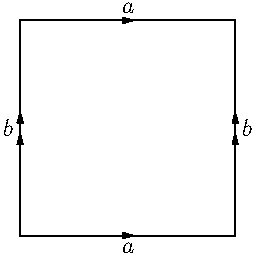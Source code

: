 /******************************************************************************
 *                                 LICENSE                                    *
 ******************************************************************************
 *  This file is part of Mathematics-and-Physics.                             *
 *                                                                            *
 *  Mathematics-and-Physics is free software: you can redistribute it and/or  *
 *  modify it under the terms of the GNU General Public License as published  *
 *  by the Free Software Foundation, either version 3 of the License, or      *
 *  (at your option) any later version.                                       *
 *                                                                            *
 *  Mathematics-and-Physics is distributed in the hope that it will be useful *
 *  but WITHOUT ANY WARRANTY; without even the implied warranty of            *
 *  MERCHANTABILITY or FITNESS FOR A PARTICULAR PURPOSE.  See the             *
 *  GNU General Public License for more details.                              *
 *                                                                            *
 *  You should have received a copy of the GNU General Public License         *
 *  along with Mathematics-and-Physics.  If not, see                          *
 *  <https://www.gnu.org/licenses/>.                                          *
 ******************************************************************************/

/*  Size of the figure.                                                       */
size(128);

/*  Size of the arrowhead.                                                    */
real arsize = 5bp;

/*  Points for the square.                                                    */
pair A = (0.0, 0.0);
pair B = (1.0, 0.0);
pair C = (1.0, 1.0);
pair D = (0.0, 1.0);

/*  Positions for the arrows.                                                 */
position pos1 = 0.47;
position pos2 = 0.57;

/*  Draw the square.                                                          */
draw("$a$", A -- B, S, MidArrow(arsize));
draw("$a$", D -- C, N, MidArrow(arsize));
draw("$b$", B -- C, E, Arrow(arsize, pos1), Arrow(arsize, pos2));
draw("$b$", A -- D, W, Arrow(arsize, pos1), Arrow(arsize, pos2));

